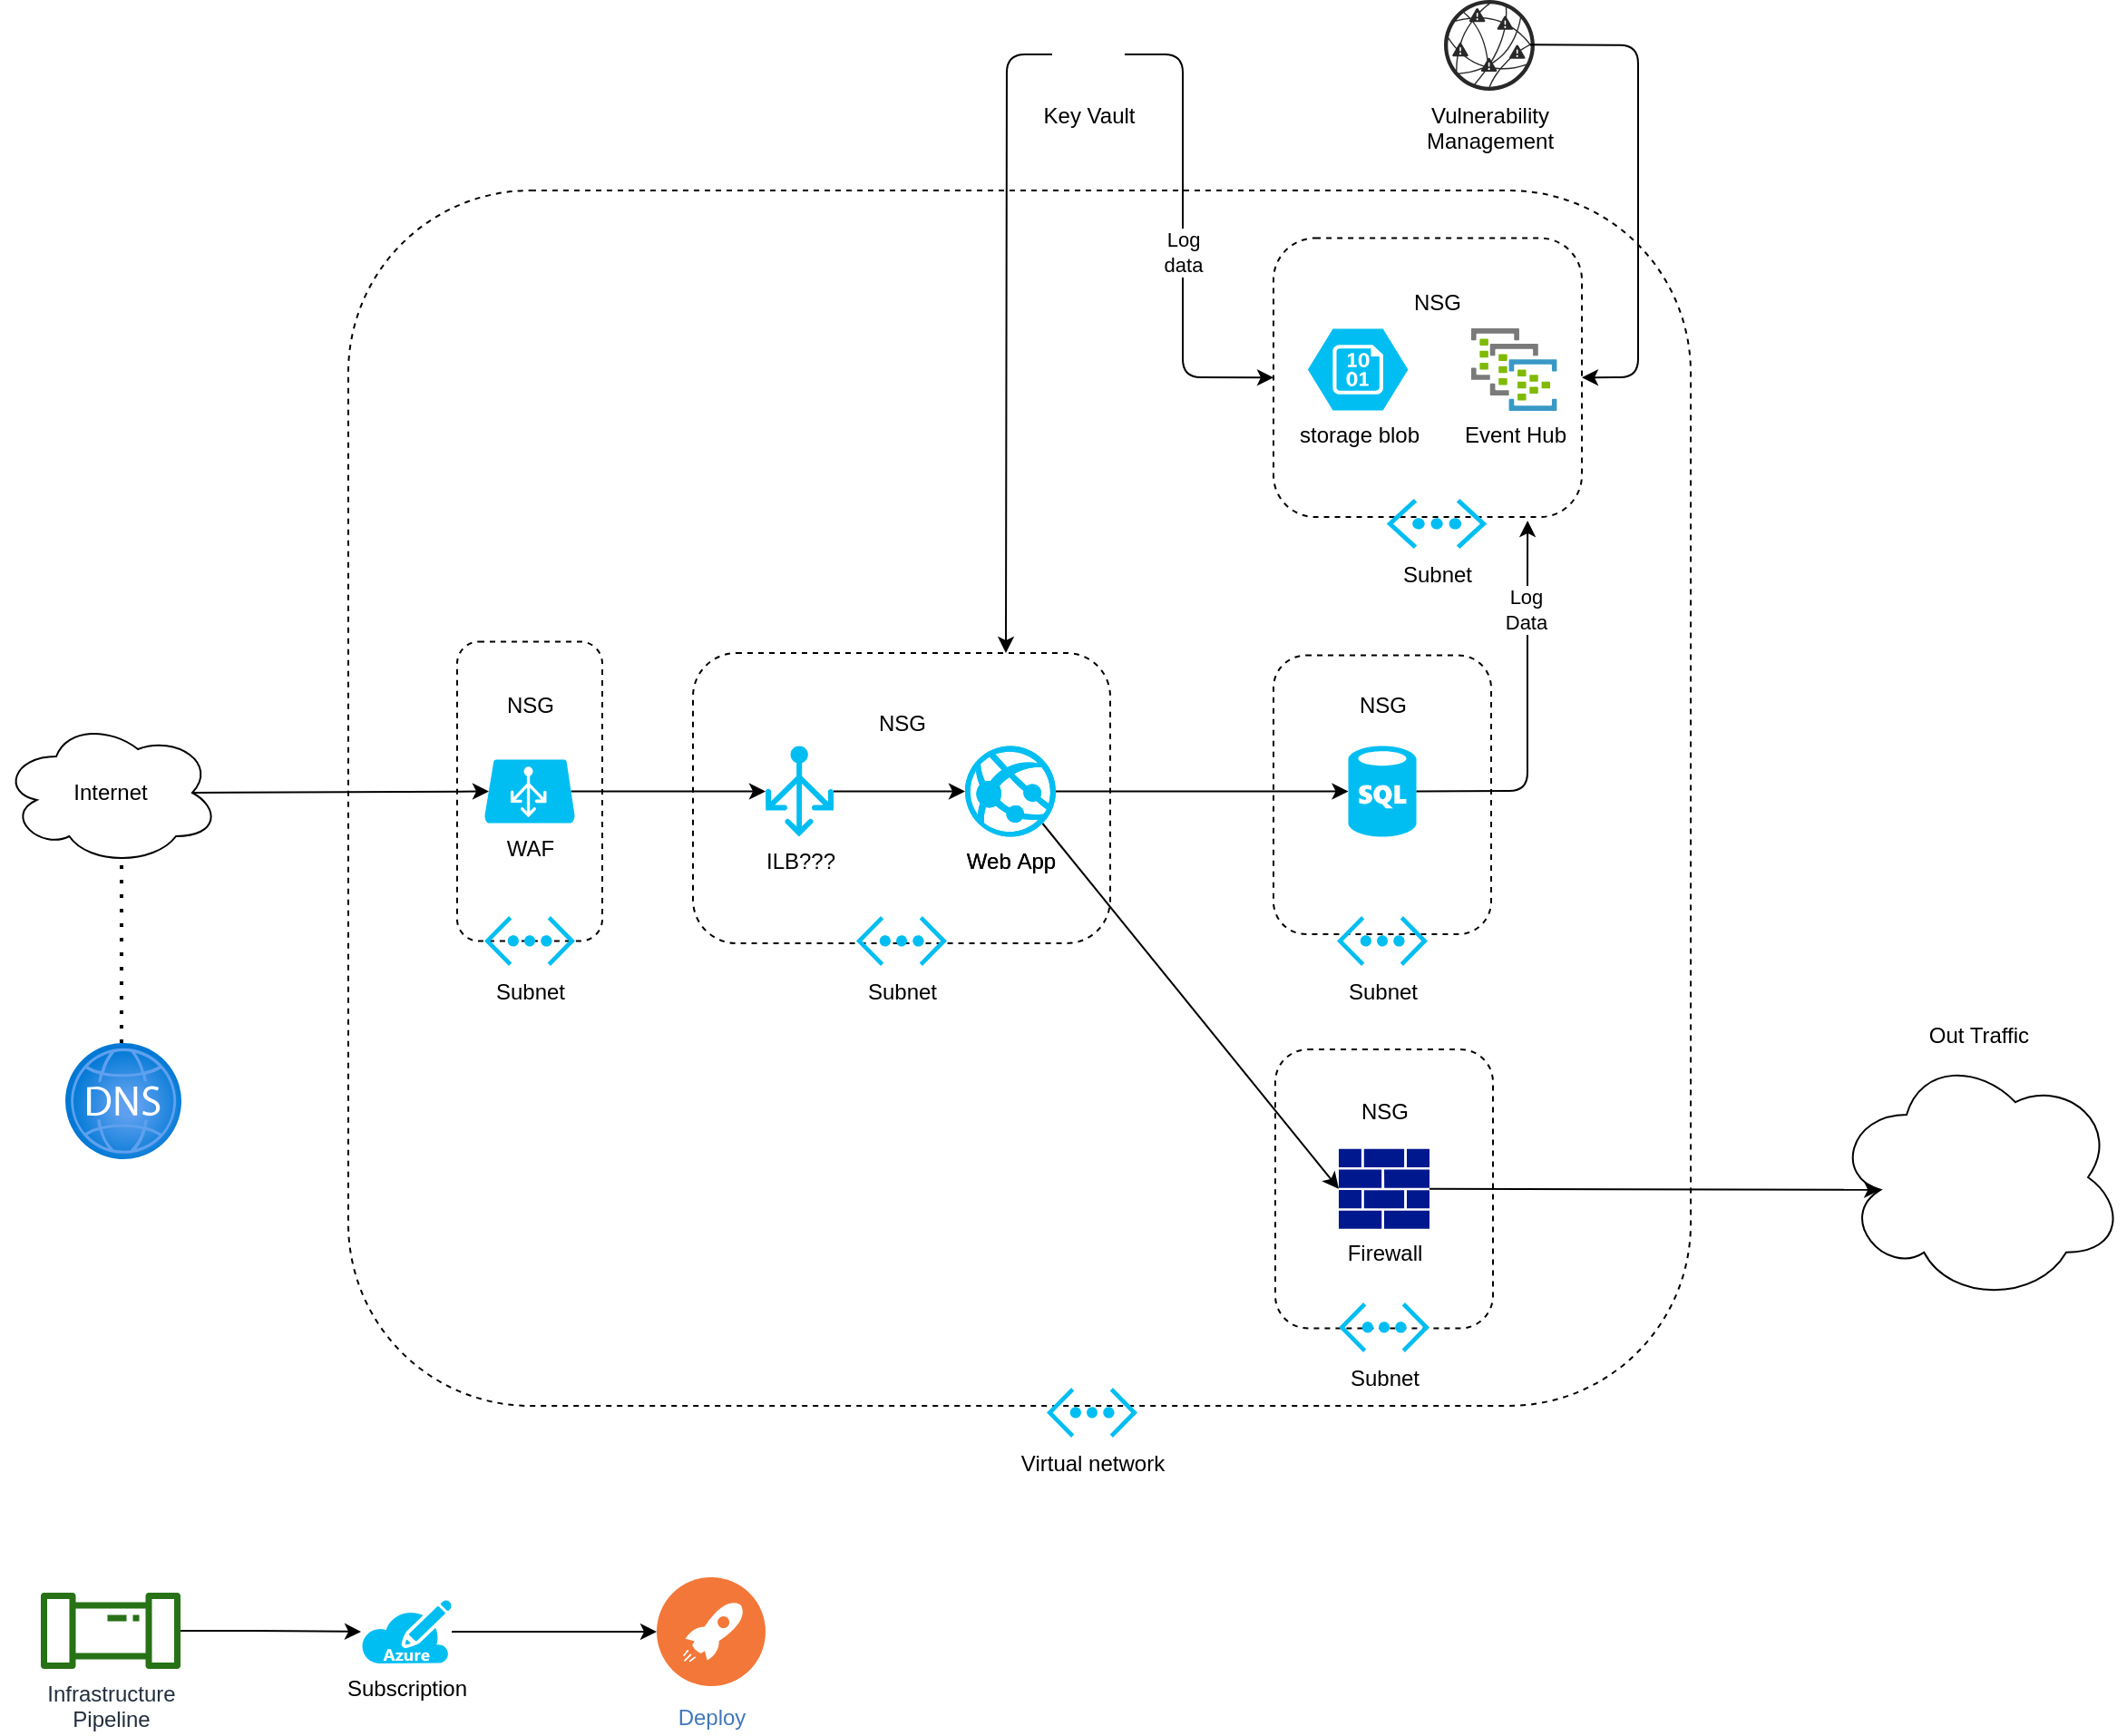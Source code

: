 <mxfile version="14.4.8" type="github"><diagram id="QyJc0ShGMjxp9rkgd8LT" name="Page-1"><mxGraphModel dx="2297" dy="1202" grid="0" gridSize="10" guides="1" tooltips="1" connect="1" arrows="1" fold="1" page="0" pageScale="1" pageWidth="850" pageHeight="1100" math="0" shadow="0"><root><mxCell id="0"/><mxCell id="1" parent="0"/><mxCell id="R52Dz4G4GM2qhA3vl9-M-6" value="" style="rounded=1;whiteSpace=wrap;html=1;dashed=1;fillColor=none;" parent="1" vertex="1"><mxGeometry x="-220" y="10" width="740" height="670" as="geometry"/></mxCell><mxCell id="R52Dz4G4GM2qhA3vl9-M-46" value="" style="endArrow=classic;html=1;entryX=0.05;entryY=0.5;entryDx=0;entryDy=0;entryPerimeter=0;exitX=0.875;exitY=0.5;exitDx=0;exitDy=0;exitPerimeter=0;" parent="1" source="R52Dz4G4GM2qhA3vl9-M-1" target="R52Dz4G4GM2qhA3vl9-M-10" edge="1"><mxGeometry width="50" height="50" relative="1" as="geometry"><mxPoint x="-410" y="480" as="sourcePoint"/><mxPoint x="-360" y="430" as="targetPoint"/></mxGeometry></mxCell><mxCell id="R52Dz4G4GM2qhA3vl9-M-47" value="" style="endArrow=classic;html=1;entryX=0;entryY=0.5;entryDx=0;entryDy=0;entryPerimeter=0;exitX=0.955;exitY=0.5;exitDx=0;exitDy=0;exitPerimeter=0;" parent="1" source="R52Dz4G4GM2qhA3vl9-M-10" target="R52Dz4G4GM2qhA3vl9-M-43" edge="1"><mxGeometry width="50" height="50" relative="1" as="geometry"><mxPoint x="-345" y="351.25" as="sourcePoint"/><mxPoint x="-142.5" y="352.5" as="targetPoint"/></mxGeometry></mxCell><mxCell id="R52Dz4G4GM2qhA3vl9-M-50" value="Key Vault" style="shape=image;html=1;verticalAlign=top;verticalLabelPosition=bottom;labelBackgroundColor=#ffffff;imageAspect=0;aspect=fixed;image=https://cdn4.iconfinder.com/data/icons/internet-security-flat-2/32/Internet_Security_data_lock_Server_storage_hosting-128.png;shadow=0;glass=0;dashed=1;fillColor=none;" parent="1" vertex="1"><mxGeometry x="168" y="-85" width="40" height="40" as="geometry"/></mxCell><mxCell id="R52Dz4G4GM2qhA3vl9-M-56" value="" style="endArrow=classic;html=1;entryX=0;entryY=0.5;entryDx=0;entryDy=0;entryPerimeter=0;exitX=1;exitY=0.5;exitDx=0;exitDy=0;exitPerimeter=0;" parent="1" source="R52Dz4G4GM2qhA3vl9-M-16" target="R52Dz4G4GM2qhA3vl9-M-14" edge="1"><mxGeometry width="50" height="50" relative="1" as="geometry"><mxPoint x="180" y="440" as="sourcePoint"/><mxPoint x="230" y="390" as="targetPoint"/></mxGeometry></mxCell><mxCell id="R52Dz4G4GM2qhA3vl9-M-57" value="" style="group" parent="1" vertex="1" connectable="0"><mxGeometry x="290" y="240" width="120" height="197.5" as="geometry"/></mxCell><mxCell id="R52Dz4G4GM2qhA3vl9-M-52" value="" style="rounded=1;whiteSpace=wrap;html=1;shadow=0;glass=0;dashed=1;fillColor=none;" parent="R52Dz4G4GM2qhA3vl9-M-57" vertex="1"><mxGeometry y="26.25" width="120" height="153.75" as="geometry"/></mxCell><mxCell id="R52Dz4G4GM2qhA3vl9-M-14" value="" style="verticalLabelPosition=bottom;html=1;verticalAlign=top;align=center;strokeColor=none;fillColor=#00BEF2;shape=mxgraph.azure.sql_database;shadow=0;glass=0;dashed=1;" parent="R52Dz4G4GM2qhA3vl9-M-57" vertex="1"><mxGeometry x="41.25" y="76.25" width="37.5" height="50" as="geometry"/></mxCell><mxCell id="R52Dz4G4GM2qhA3vl9-M-53" value="Subnet" style="verticalLabelPosition=bottom;html=1;verticalAlign=top;align=center;strokeColor=none;fillColor=#00BEF2;shape=mxgraph.azure.virtual_network;pointerEvents=1;shadow=0;glass=0;dashed=1;container=0;" parent="R52Dz4G4GM2qhA3vl9-M-57" vertex="1"><mxGeometry x="35" y="170" width="50" height="27.5" as="geometry"/></mxCell><mxCell id="R52Dz4G4GM2qhA3vl9-M-54" value="NSG" style="shape=image;html=1;verticalAlign=top;verticalLabelPosition=bottom;labelBackgroundColor=#ffffff;imageAspect=0;aspect=fixed;image=https://cdn0.iconfinder.com/data/icons/small-n-flat/24/678094-shield-128.png;shadow=0;glass=0;dashed=1;fillColor=none;container=0;" parent="R52Dz4G4GM2qhA3vl9-M-57" vertex="1"><mxGeometry x="40" width="40" height="40" as="geometry"/></mxCell><mxCell id="R52Dz4G4GM2qhA3vl9-M-16" value="Web&amp;nbsp;App" style="verticalLabelPosition=bottom;html=1;verticalAlign=top;align=center;strokeColor=none;fillColor=#00BEF2;shape=mxgraph.azure.azure_website;pointerEvents=1;shadow=0;glass=0;dashed=1;" parent="1" vertex="1"><mxGeometry x="120" y="316.25" width="50" height="50" as="geometry"/></mxCell><mxCell id="R52Dz4G4GM2qhA3vl9-M-48" value="" style="endArrow=classic;html=1;entryX=0;entryY=0.5;entryDx=0;entryDy=0;entryPerimeter=0;exitX=1;exitY=0.5;exitDx=0;exitDy=0;exitPerimeter=0;" parent="1" source="R52Dz4G4GM2qhA3vl9-M-43" target="R52Dz4G4GM2qhA3vl9-M-16" edge="1"><mxGeometry x="-30" y="230" width="50" height="50" as="geometry"><mxPoint x="-97.25" y="352.5" as="sourcePoint"/><mxPoint y="351.25" as="targetPoint"/></mxGeometry></mxCell><mxCell id="R52Dz4G4GM2qhA3vl9-M-63" value="" style="group" parent="1" vertex="1" connectable="0"><mxGeometry x="599" y="485" width="160" height="138" as="geometry"/></mxCell><mxCell id="R52Dz4G4GM2qhA3vl9-M-64" value="" style="group" parent="R52Dz4G4GM2qhA3vl9-M-63" vertex="1" connectable="0"><mxGeometry width="160" height="138" as="geometry"/></mxCell><mxCell id="R52Dz4G4GM2qhA3vl9-M-62" value="Out Traffic" style="ellipse;shape=cloud;whiteSpace=wrap;html=1;fillColor=none;labelPosition=center;verticalLabelPosition=top;align=center;verticalAlign=bottom;" parent="R52Dz4G4GM2qhA3vl9-M-64" vertex="1"><mxGeometry width="160" height="138" as="geometry"/></mxCell><mxCell id="R52Dz4G4GM2qhA3vl9-M-61" value="" style="shape=image;html=1;verticalAlign=top;verticalLabelPosition=bottom;labelBackgroundColor=#ffffff;imageAspect=0;aspect=fixed;image=https://cdn0.iconfinder.com/data/icons/simpline-mix/64/simpline_43-128.png;shadow=0;glass=0;dashed=1;fillColor=none;" parent="R52Dz4G4GM2qhA3vl9-M-64" vertex="1"><mxGeometry x="36" y="25.5" width="88" height="88" as="geometry"/></mxCell><mxCell id="R52Dz4G4GM2qhA3vl9-M-69" value="" style="endArrow=classic;html=1;exitX=0.855;exitY=0.855;exitDx=0;exitDy=0;exitPerimeter=0;entryX=0;entryY=0.5;entryDx=0;entryDy=0;entryPerimeter=0;" parent="1" source="R52Dz4G4GM2qhA3vl9-M-59" target="MO3H3YX76H6KMcnUmve5-1" edge="1"><mxGeometry width="50" height="50" relative="1" as="geometry"><mxPoint x="210" y="440" as="sourcePoint"/><mxPoint x="325" y="566.88" as="targetPoint"/></mxGeometry></mxCell><mxCell id="R52Dz4G4GM2qhA3vl9-M-70" value="" style="group" parent="1" vertex="1" connectable="0"><mxGeometry x="291" y="448" width="120" height="202.5" as="geometry"/></mxCell><mxCell id="MO3H3YX76H6KMcnUmve5-2" value="" style="group" vertex="1" connectable="0" parent="R52Dz4G4GM2qhA3vl9-M-70"><mxGeometry y="15.5" width="120" height="187" as="geometry"/></mxCell><mxCell id="R52Dz4G4GM2qhA3vl9-M-66" value="" style="rounded=1;whiteSpace=wrap;html=1;shadow=0;glass=0;dashed=1;fillColor=none;" parent="MO3H3YX76H6KMcnUmve5-2" vertex="1"><mxGeometry y="20" width="120" height="153.75" as="geometry"/></mxCell><mxCell id="R52Dz4G4GM2qhA3vl9-M-67" value="Subnet" style="verticalLabelPosition=bottom;html=1;verticalAlign=top;align=center;strokeColor=none;fillColor=#00BEF2;shape=mxgraph.azure.virtual_network;pointerEvents=1;shadow=0;glass=0;dashed=1;container=0;" parent="MO3H3YX76H6KMcnUmve5-2" vertex="1"><mxGeometry x="35" y="159.5" width="50" height="27.5" as="geometry"/></mxCell><mxCell id="R52Dz4G4GM2qhA3vl9-M-68" value="NSG" style="shape=image;html=1;verticalAlign=top;verticalLabelPosition=bottom;labelBackgroundColor=#ffffff;imageAspect=0;aspect=fixed;image=https://cdn0.iconfinder.com/data/icons/small-n-flat/24/678094-shield-128.png;shadow=0;glass=0;dashed=1;fillColor=none;container=0;" parent="MO3H3YX76H6KMcnUmve5-2" vertex="1"><mxGeometry x="40" width="40" height="40" as="geometry"/></mxCell><mxCell id="MO3H3YX76H6KMcnUmve5-1" value="Firewall" style="aspect=fixed;pointerEvents=1;shadow=0;dashed=0;html=1;strokeColor=none;labelPosition=center;verticalLabelPosition=bottom;verticalAlign=top;align=center;fillColor=#00188D;shape=mxgraph.mscae.enterprise.firewall;glass=0;labelBackgroundColor=#ffffff;" vertex="1" parent="MO3H3YX76H6KMcnUmve5-2"><mxGeometry x="35" y="74.87" width="50" height="44" as="geometry"/></mxCell><mxCell id="R52Dz4G4GM2qhA3vl9-M-71" value="" style="endArrow=classic;html=1;exitX=1;exitY=0.5;exitDx=0;exitDy=0;exitPerimeter=0;entryX=0.16;entryY=0.55;entryDx=0;entryDy=0;entryPerimeter=0;" parent="1" source="MO3H3YX76H6KMcnUmve5-1" target="R52Dz4G4GM2qhA3vl9-M-62" edge="1"><mxGeometry width="50" height="50" relative="1" as="geometry"><mxPoint x="375" y="566.88" as="sourcePoint"/><mxPoint x="235" y="561.38" as="targetPoint"/></mxGeometry></mxCell><mxCell id="R52Dz4G4GM2qhA3vl9-M-73" value="" style="endArrow=classic;html=1;entryX=0.75;entryY=0;entryDx=0;entryDy=0;rounded=1;" parent="1" source="R52Dz4G4GM2qhA3vl9-M-50" target="R52Dz4G4GM2qhA3vl9-M-35" edge="1"><mxGeometry width="50" height="50" relative="1" as="geometry"><mxPoint x="-30" y="80" as="sourcePoint"/><mxPoint x="90" y="60" as="targetPoint"/><Array as="points"><mxPoint x="143" y="-65"/></Array></mxGeometry></mxCell><mxCell id="R52Dz4G4GM2qhA3vl9-M-82" value="" style="group" parent="1" vertex="1" connectable="0"><mxGeometry x="-30" y="250" width="230" height="187.5" as="geometry"/></mxCell><mxCell id="R52Dz4G4GM2qhA3vl9-M-35" value="" style="rounded=1;whiteSpace=wrap;html=1;shadow=0;glass=0;dashed=1;fillColor=none;" parent="R52Dz4G4GM2qhA3vl9-M-82" vertex="1"><mxGeometry y="15" width="230" height="160" as="geometry"/></mxCell><mxCell id="R52Dz4G4GM2qhA3vl9-M-36" value="Subnet" style="verticalLabelPosition=bottom;html=1;verticalAlign=top;align=center;strokeColor=none;fillColor=#00BEF2;shape=mxgraph.azure.virtual_network;pointerEvents=1;shadow=0;glass=0;dashed=1;container=0;" parent="R52Dz4G4GM2qhA3vl9-M-82" vertex="1"><mxGeometry x="90" y="160" width="50" height="27.5" as="geometry"/></mxCell><mxCell id="R52Dz4G4GM2qhA3vl9-M-42" value="NSG" style="shape=image;html=1;verticalAlign=top;verticalLabelPosition=bottom;labelBackgroundColor=#ffffff;imageAspect=0;aspect=fixed;image=https://cdn0.iconfinder.com/data/icons/small-n-flat/24/678094-shield-128.png;shadow=0;glass=0;dashed=1;fillColor=none;container=0;" parent="R52Dz4G4GM2qhA3vl9-M-82" vertex="1"><mxGeometry x="95" width="40" height="40" as="geometry"/></mxCell><mxCell id="R52Dz4G4GM2qhA3vl9-M-43" value="ILB???" style="verticalLabelPosition=bottom;html=1;verticalAlign=top;align=center;strokeColor=none;fillColor=#00BEF2;shape=mxgraph.azure.load_balancer_generic;pointerEvents=1;shadow=0;glass=0;dashed=1;" parent="R52Dz4G4GM2qhA3vl9-M-82" vertex="1"><mxGeometry x="40" y="66.25" width="37.5" height="50" as="geometry"/></mxCell><mxCell id="R52Dz4G4GM2qhA3vl9-M-59" value="Web&amp;nbsp;App" style="verticalLabelPosition=bottom;html=1;verticalAlign=top;align=center;strokeColor=none;fillColor=#00BEF2;shape=mxgraph.azure.azure_website;pointerEvents=1;shadow=0;glass=0;dashed=1;" parent="R52Dz4G4GM2qhA3vl9-M-82" vertex="1"><mxGeometry x="150" y="66.25" width="50" height="50" as="geometry"/></mxCell><mxCell id="R52Dz4G4GM2qhA3vl9-M-84" value="" style="group" parent="1" vertex="1" connectable="0"><mxGeometry x="-160" y="240" width="80" height="197.5" as="geometry"/></mxCell><mxCell id="R52Dz4G4GM2qhA3vl9-M-29" value="" style="rounded=1;whiteSpace=wrap;html=1;shadow=0;glass=0;dashed=1;fillColor=none;container=0;" parent="R52Dz4G4GM2qhA3vl9-M-84" vertex="1"><mxGeometry y="18.75" width="80" height="165" as="geometry"/></mxCell><mxCell id="R52Dz4G4GM2qhA3vl9-M-10" value="WAF" style="verticalLabelPosition=bottom;html=1;verticalAlign=top;align=center;strokeColor=none;fillColor=#00BEF2;shape=mxgraph.azure.azure_load_balancer;shadow=0;glass=0;dashed=1;container=0;" parent="R52Dz4G4GM2qhA3vl9-M-84" vertex="1"><mxGeometry x="15" y="83.75" width="50" height="35" as="geometry"/></mxCell><mxCell id="R52Dz4G4GM2qhA3vl9-M-13" value="Subnet" style="verticalLabelPosition=bottom;html=1;verticalAlign=top;align=center;strokeColor=none;fillColor=#00BEF2;shape=mxgraph.azure.virtual_network;pointerEvents=1;shadow=0;glass=0;dashed=1;container=0;" parent="R52Dz4G4GM2qhA3vl9-M-84" vertex="1"><mxGeometry x="15" y="170" width="50" height="27.5" as="geometry"/></mxCell><mxCell id="R52Dz4G4GM2qhA3vl9-M-24" value="NSG" style="shape=image;html=1;verticalAlign=top;verticalLabelPosition=bottom;labelBackgroundColor=#ffffff;imageAspect=0;aspect=fixed;image=https://cdn0.iconfinder.com/data/icons/small-n-flat/24/678094-shield-128.png;shadow=0;glass=0;dashed=1;fillColor=none;container=0;" parent="R52Dz4G4GM2qhA3vl9-M-84" vertex="1"><mxGeometry x="20" width="40" height="40" as="geometry"/></mxCell><mxCell id="R52Dz4G4GM2qhA3vl9-M-85" value="" style="endArrow=classic;html=1;rounded=1;entryX=0;entryY=0.5;entryDx=0;entryDy=0;exitX=1;exitY=0.5;exitDx=0;exitDy=0;" parent="1" source="R52Dz4G4GM2qhA3vl9-M-50" target="R52Dz4G4GM2qhA3vl9-M-77" edge="1"><mxGeometry width="50" height="50" relative="1" as="geometry"><mxPoint x="230" y="-40" as="sourcePoint"/><mxPoint x="153" y="280" as="targetPoint"/><Array as="points"><mxPoint x="240" y="-65"/><mxPoint x="240" y="113"/></Array></mxGeometry></mxCell><mxCell id="R52Dz4G4GM2qhA3vl9-M-90" value="Log&lt;br&gt;data" style="edgeLabel;html=1;align=center;verticalAlign=middle;resizable=0;points=[];" parent="R52Dz4G4GM2qhA3vl9-M-85" vertex="1" connectable="0"><mxGeometry x="0.218" y="3" relative="1" as="geometry"><mxPoint x="-3" y="-18" as="offset"/></mxGeometry></mxCell><mxCell id="R52Dz4G4GM2qhA3vl9-M-88" value="" style="endArrow=classic;html=1;strokeColor=#000000;exitX=1;exitY=0.5;exitDx=0;exitDy=0;exitPerimeter=0;entryX=0.824;entryY=1.013;entryDx=0;entryDy=0;entryPerimeter=0;" parent="1" source="R52Dz4G4GM2qhA3vl9-M-14" target="R52Dz4G4GM2qhA3vl9-M-77" edge="1"><mxGeometry width="50" height="50" relative="1" as="geometry"><mxPoint x="190" y="210" as="sourcePoint"/><mxPoint x="410" y="113" as="targetPoint"/><Array as="points"><mxPoint x="430" y="341"/><mxPoint x="430" y="220"/></Array></mxGeometry></mxCell><mxCell id="R52Dz4G4GM2qhA3vl9-M-89" value="Log&lt;br&gt;Data" style="edgeLabel;html=1;align=center;verticalAlign=middle;resizable=0;points=[];labelBackgroundColor=#ffffff;" parent="R52Dz4G4GM2qhA3vl9-M-88" vertex="1" connectable="0"><mxGeometry x="0.082" y="1" relative="1" as="geometry"><mxPoint y="-48.25" as="offset"/></mxGeometry></mxCell><mxCell id="R52Dz4G4GM2qhA3vl9-M-81" value="" style="group" parent="1" vertex="1" connectable="0"><mxGeometry x="290" y="10" width="180" height="197.5" as="geometry"/></mxCell><mxCell id="R52Dz4G4GM2qhA3vl9-M-95" value="" style="group" parent="R52Dz4G4GM2qhA3vl9-M-81" vertex="1" connectable="0"><mxGeometry y="10" width="170" height="187.5" as="geometry"/></mxCell><mxCell id="R52Dz4G4GM2qhA3vl9-M-77" value="" style="rounded=1;whiteSpace=wrap;html=1;shadow=0;glass=0;dashed=1;fillColor=none;" parent="R52Dz4G4GM2qhA3vl9-M-95" vertex="1"><mxGeometry y="16.25" width="170" height="153.75" as="geometry"/></mxCell><mxCell id="R52Dz4G4GM2qhA3vl9-M-79" value="Subnet" style="verticalLabelPosition=bottom;html=1;verticalAlign=top;align=center;strokeColor=none;fillColor=#00BEF2;shape=mxgraph.azure.virtual_network;pointerEvents=1;shadow=0;glass=0;dashed=1;container=0;" parent="R52Dz4G4GM2qhA3vl9-M-95" vertex="1"><mxGeometry x="62.372" y="160" width="55.263" height="27.5" as="geometry"/></mxCell><mxCell id="R52Dz4G4GM2qhA3vl9-M-80" value="NSG" style="shape=image;html=1;verticalAlign=top;verticalLabelPosition=bottom;labelBackgroundColor=#ffffff;imageAspect=0;aspect=fixed;image=https://cdn0.iconfinder.com/data/icons/small-n-flat/24/678094-shield-128.png;shadow=0;glass=0;dashed=1;fillColor=none;container=0;" parent="R52Dz4G4GM2qhA3vl9-M-95" vertex="1"><mxGeometry x="71.055" width="37.895" height="37.895" as="geometry"/></mxCell><mxCell id="R52Dz4G4GM2qhA3vl9-M-15" value="storage blob" style="verticalLabelPosition=bottom;html=1;verticalAlign=top;align=center;strokeColor=none;fillColor=#00BEF2;shape=mxgraph.azure.storage_blob;shadow=0;glass=0;dashed=1;" parent="R52Dz4G4GM2qhA3vl9-M-95" vertex="1"><mxGeometry x="18.951" y="66.25" width="55.263" height="45" as="geometry"/></mxCell><mxCell id="R52Dz4G4GM2qhA3vl9-M-91" value="Event Hub" style="aspect=fixed;html=1;points=[];align=center;image;fontSize=12;image=img/lib/mscae/Event_Hub_Clusters.svg;shadow=0;glass=0;dashed=1;labelBackgroundColor=#ffffff;fillColor=none;" parent="R52Dz4G4GM2qhA3vl9-M-95" vertex="1"><mxGeometry x="108.948" y="66.01" width="47.368" height="45.474" as="geometry"/></mxCell><mxCell id="R52Dz4G4GM2qhA3vl9-M-17" value="Virtual network" style="verticalLabelPosition=bottom;html=1;verticalAlign=top;align=center;strokeColor=none;fillColor=#00BEF2;shape=mxgraph.azure.virtual_network;pointerEvents=1;shadow=0;glass=0;dashed=1;" parent="1" vertex="1"><mxGeometry x="165" y="670" width="50" height="27.5" as="geometry"/></mxCell><mxCell id="R52Dz4G4GM2qhA3vl9-M-1" value="Internet" style="ellipse;shape=cloud;whiteSpace=wrap;html=1;fillColor=none;" parent="1" vertex="1"><mxGeometry x="-411" y="302" width="120" height="80" as="geometry"/></mxCell><mxCell id="R52Dz4G4GM2qhA3vl9-M-86" value="" style="aspect=fixed;html=1;points=[];align=center;image;fontSize=12;image=img/lib/azure2/networking/DNS_Zones.svg;shadow=0;glass=0;dashed=1;fillColor=none;" parent="1" vertex="1"><mxGeometry x="-376" y="480" width="64" height="64" as="geometry"/></mxCell><mxCell id="R52Dz4G4GM2qhA3vl9-M-87" value="" style="endArrow=none;dashed=1;html=1;dashPattern=1 3;strokeWidth=2;exitX=0.484;exitY=0;exitDx=0;exitDy=0;exitPerimeter=0;entryX=0.55;entryY=0.95;entryDx=0;entryDy=0;entryPerimeter=0;" parent="1" source="R52Dz4G4GM2qhA3vl9-M-86" target="R52Dz4G4GM2qhA3vl9-M-1" edge="1"><mxGeometry x="-411" y="302" width="50" height="50" as="geometry"><mxPoint x="-811" y="762" as="sourcePoint"/><mxPoint x="-741" y="692" as="targetPoint"/></mxGeometry></mxCell><mxCell id="MO3H3YX76H6KMcnUmve5-5" value="" style="edgeStyle=orthogonalEdgeStyle;rounded=1;orthogonalLoop=1;jettySize=auto;html=1;strokeColor=#000000;" edge="1" parent="1" source="MO3H3YX76H6KMcnUmve5-3" target="MO3H3YX76H6KMcnUmve5-4"><mxGeometry relative="1" as="geometry"/></mxCell><mxCell id="MO3H3YX76H6KMcnUmve5-3" value="Infrastructure&lt;br&gt;Pipeline" style="outlineConnect=0;fontColor=#232F3E;gradientColor=none;fillColor=#277116;strokeColor=none;dashed=0;verticalLabelPosition=bottom;verticalAlign=top;align=center;html=1;fontSize=12;fontStyle=0;aspect=fixed;pointerEvents=1;shape=mxgraph.aws4.iot_analytics_pipeline;shadow=0;glass=0;labelBackgroundColor=#ffffff;" vertex="1" parent="1"><mxGeometry x="-390" y="783" width="78" height="42" as="geometry"/></mxCell><mxCell id="MO3H3YX76H6KMcnUmve5-7" value="" style="edgeStyle=orthogonalEdgeStyle;rounded=1;orthogonalLoop=1;jettySize=auto;html=1;strokeColor=#000000;" edge="1" parent="1" source="MO3H3YX76H6KMcnUmve5-4" target="MO3H3YX76H6KMcnUmve5-6"><mxGeometry relative="1" as="geometry"/></mxCell><mxCell id="MO3H3YX76H6KMcnUmve5-4" value="Subscription" style="verticalLabelPosition=bottom;html=1;verticalAlign=top;align=center;strokeColor=none;fillColor=#00BEF2;shape=mxgraph.azure.azure_subscription;shadow=0;glass=0;dashed=1;labelBackgroundColor=#ffffff;" vertex="1" parent="1"><mxGeometry x="-213" y="787" width="50" height="35" as="geometry"/></mxCell><mxCell id="MO3H3YX76H6KMcnUmve5-6" value="Deploy" style="aspect=fixed;perimeter=ellipsePerimeter;html=1;align=center;shadow=0;dashed=0;fontColor=#4277BB;labelBackgroundColor=#ffffff;fontSize=12;spacingTop=3;image;image=img/lib/ibm/devops/continuous_deploy.svg;glass=0;fillColor=none;" vertex="1" parent="1"><mxGeometry x="-50" y="774.5" width="60" height="60" as="geometry"/></mxCell><mxCell id="MO3H3YX76H6KMcnUmve5-9" value="Vulnerability&lt;br&gt;Management" style="verticalLabelPosition=bottom;html=1;fillColor=#282828;strokeColor=none;verticalAlign=top;pointerEvents=1;align=center;shape=mxgraph.cisco_safe.security_icons.vulnerability_management;shadow=0;glass=0;dashed=1;labelBackgroundColor=#ffffff;" vertex="1" parent="1"><mxGeometry x="384" y="-95" width="50" height="50" as="geometry"/></mxCell><mxCell id="MO3H3YX76H6KMcnUmve5-10" value="" style="endArrow=classic;html=1;strokeColor=#000000;exitX=0.948;exitY=0.492;exitDx=0;exitDy=0;exitPerimeter=0;entryX=1;entryY=0.5;entryDx=0;entryDy=0;" edge="1" parent="1" source="MO3H3YX76H6KMcnUmve5-9" target="R52Dz4G4GM2qhA3vl9-M-77"><mxGeometry width="50" height="50" relative="1" as="geometry"><mxPoint x="535" y="-56" as="sourcePoint"/><mxPoint x="585" y="-106" as="targetPoint"/><Array as="points"><mxPoint x="491" y="-70"/><mxPoint x="491" y="113"/></Array></mxGeometry></mxCell></root></mxGraphModel></diagram></mxfile>